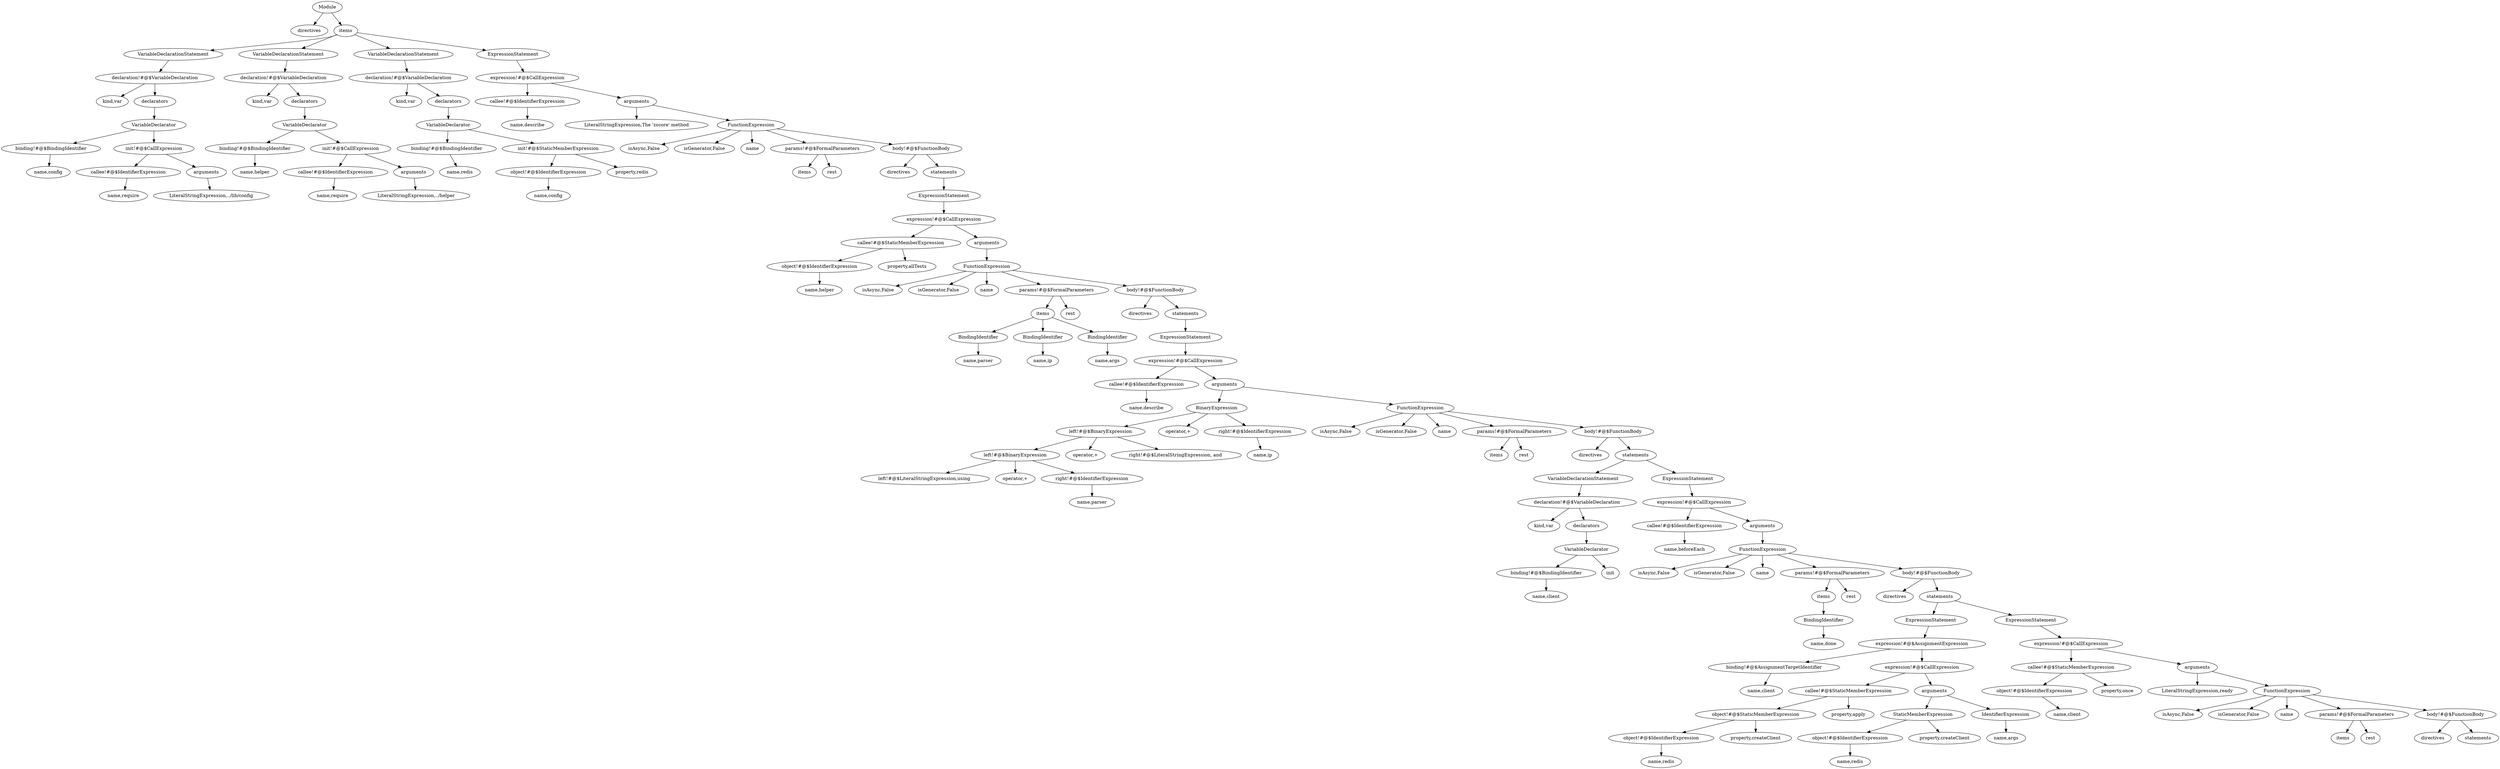 digraph G {

"a12a3776-ba77-41da-8744-0222b7fa4d5c" [ label = "Module" ];
"a12a3776-ba77-41da-8744-0222b7fa4d5c" -> "028b2617-6eb3-4ff0-a459-9dd6e8033aa8";
"a12a3776-ba77-41da-8744-0222b7fa4d5c" -> "c05d8e94-642a-4fba-bb1b-66911471aad3";
"c05d8e94-642a-4fba-bb1b-66911471aad3" [ label = "items" ];
"c05d8e94-642a-4fba-bb1b-66911471aad3" -> "2de48dd7-270f-46fc-9181-23569b451161";
"c05d8e94-642a-4fba-bb1b-66911471aad3" -> "2426d808-1a66-4dfa-a172-1aef1119a165";
"c05d8e94-642a-4fba-bb1b-66911471aad3" -> "2d878cae-712b-4899-9974-91788d306ae0";
"c05d8e94-642a-4fba-bb1b-66911471aad3" -> "5e07480a-25ea-458a-bcd1-69400b77099f";
"5e07480a-25ea-458a-bcd1-69400b77099f" [ label = "ExpressionStatement" ];
"5e07480a-25ea-458a-bcd1-69400b77099f" -> "b1d5821a-1927-4e32-ad0c-1116591aecdf";
"b1d5821a-1927-4e32-ad0c-1116591aecdf" [ label = "expression!#@$CallExpression" ];
"b1d5821a-1927-4e32-ad0c-1116591aecdf" -> "5f01dd3b-f799-4c8c-bd0e-12f6a656039f";
"b1d5821a-1927-4e32-ad0c-1116591aecdf" -> "4da8cc11-d5dc-4655-b42b-07a9556aa0e1";
"4da8cc11-d5dc-4655-b42b-07a9556aa0e1" [ label = "arguments" ];
"4da8cc11-d5dc-4655-b42b-07a9556aa0e1" -> "c87752e7-cbd5-4ee5-a9d7-39e1b45ac25f";
"4da8cc11-d5dc-4655-b42b-07a9556aa0e1" -> "d1de4c09-f584-4b60-ad0b-7a701b54be17";
"d1de4c09-f584-4b60-ad0b-7a701b54be17" [ label = "FunctionExpression" ];
"d1de4c09-f584-4b60-ad0b-7a701b54be17" -> "2e12b09a-146c-4f8a-9dc8-7d6f5577c362";
"d1de4c09-f584-4b60-ad0b-7a701b54be17" -> "86b2ceac-9639-45b2-bf60-80d60dd56a98";
"d1de4c09-f584-4b60-ad0b-7a701b54be17" -> "16ea0a1f-8254-4f51-8e19-ab36a137b838";
"d1de4c09-f584-4b60-ad0b-7a701b54be17" -> "125f9274-247f-4ac2-9b21-8e301318b5c7";
"d1de4c09-f584-4b60-ad0b-7a701b54be17" -> "89f7fac2-bd05-4776-8aaa-13b826f2ff33";
"89f7fac2-bd05-4776-8aaa-13b826f2ff33" [ label = "body!#@$FunctionBody" ];
"89f7fac2-bd05-4776-8aaa-13b826f2ff33" -> "31c9f1fe-163d-4e2a-802b-ab13a23a411f";
"89f7fac2-bd05-4776-8aaa-13b826f2ff33" -> "6c821df6-69ed-46ab-9c2d-8dcb0966b9df";
"6c821df6-69ed-46ab-9c2d-8dcb0966b9df" [ label = "statements" ];
"6c821df6-69ed-46ab-9c2d-8dcb0966b9df" -> "74d9c0fc-197d-40be-928f-f3d77afa16c4";
"74d9c0fc-197d-40be-928f-f3d77afa16c4" [ label = "ExpressionStatement" ];
"74d9c0fc-197d-40be-928f-f3d77afa16c4" -> "7f7dca89-5006-4fcb-be04-d8e478a918fe";
"7f7dca89-5006-4fcb-be04-d8e478a918fe" [ label = "expression!#@$CallExpression" ];
"7f7dca89-5006-4fcb-be04-d8e478a918fe" -> "4c066c10-f3fc-415c-820e-83db7239875b";
"7f7dca89-5006-4fcb-be04-d8e478a918fe" -> "d13dab01-1d97-47c9-b877-3a5536f17a06";
"d13dab01-1d97-47c9-b877-3a5536f17a06" [ label = "arguments" ];
"d13dab01-1d97-47c9-b877-3a5536f17a06" -> "80c9f2a6-9a50-4be0-803d-a112bfbf87af";
"80c9f2a6-9a50-4be0-803d-a112bfbf87af" [ label = "FunctionExpression" ];
"80c9f2a6-9a50-4be0-803d-a112bfbf87af" -> "8dcdf71e-f013-48ae-8834-c25c45386260";
"80c9f2a6-9a50-4be0-803d-a112bfbf87af" -> "b8b6e40d-0a91-41da-bfdb-64e1d57e9a5a";
"80c9f2a6-9a50-4be0-803d-a112bfbf87af" -> "88313032-8853-4a41-8d90-d56cc4919549";
"80c9f2a6-9a50-4be0-803d-a112bfbf87af" -> "9282c903-5a8d-4814-b894-5dd1277a3a25";
"80c9f2a6-9a50-4be0-803d-a112bfbf87af" -> "eb83e497-cbb2-4b3b-b82f-ebf26cc03803";
"eb83e497-cbb2-4b3b-b82f-ebf26cc03803" [ label = "body!#@$FunctionBody" ];
"eb83e497-cbb2-4b3b-b82f-ebf26cc03803" -> "fdb10d29-d7c0-4d4d-8f21-2dc72afe8de8";
"eb83e497-cbb2-4b3b-b82f-ebf26cc03803" -> "55cebcda-e693-42e3-9b68-cbda02f4cfda";
"55cebcda-e693-42e3-9b68-cbda02f4cfda" [ label = "statements" ];
"55cebcda-e693-42e3-9b68-cbda02f4cfda" -> "cee72028-7e8d-49a2-a2e7-58b1d2e1db4f";
"cee72028-7e8d-49a2-a2e7-58b1d2e1db4f" [ label = "ExpressionStatement" ];
"cee72028-7e8d-49a2-a2e7-58b1d2e1db4f" -> "1c4444ba-ff98-4417-a876-fd2d31cf8b99";
"1c4444ba-ff98-4417-a876-fd2d31cf8b99" [ label = "expression!#@$CallExpression" ];
"1c4444ba-ff98-4417-a876-fd2d31cf8b99" -> "44ef4267-d150-44b6-a300-34b007610754";
"1c4444ba-ff98-4417-a876-fd2d31cf8b99" -> "20075dda-f7c6-4e9d-ba27-692690a88ecc";
"20075dda-f7c6-4e9d-ba27-692690a88ecc" [ label = "arguments" ];
"20075dda-f7c6-4e9d-ba27-692690a88ecc" -> "70b9ff31-3139-43a3-94f4-298652004073";
"20075dda-f7c6-4e9d-ba27-692690a88ecc" -> "d9831d28-ae14-4ec0-8e6f-10bd060e9108";
"d9831d28-ae14-4ec0-8e6f-10bd060e9108" [ label = "FunctionExpression" ];
"d9831d28-ae14-4ec0-8e6f-10bd060e9108" -> "33d165ea-19b5-45fd-9465-8eae496e26c0";
"d9831d28-ae14-4ec0-8e6f-10bd060e9108" -> "023720ca-986f-4bc6-9707-ba917132c475";
"d9831d28-ae14-4ec0-8e6f-10bd060e9108" -> "c8f69c3f-3643-4727-8756-97dbcd18ebf1";
"d9831d28-ae14-4ec0-8e6f-10bd060e9108" -> "6af789fa-e771-45f8-be1f-61edf5b55886";
"d9831d28-ae14-4ec0-8e6f-10bd060e9108" -> "d3c38912-a5ff-4d13-bb85-753e25148e81";
"d3c38912-a5ff-4d13-bb85-753e25148e81" [ label = "body!#@$FunctionBody" ];
"d3c38912-a5ff-4d13-bb85-753e25148e81" -> "f617ab87-1b99-47ba-a661-f8d8c66ad1a1";
"d3c38912-a5ff-4d13-bb85-753e25148e81" -> "5e3d4d59-c815-4fde-94ba-e606158e0eb9";
"5e3d4d59-c815-4fde-94ba-e606158e0eb9" [ label = "statements" ];
"5e3d4d59-c815-4fde-94ba-e606158e0eb9" -> "503a67af-8a7f-4f6f-8bb8-ca0ce3ba02cd";
"5e3d4d59-c815-4fde-94ba-e606158e0eb9" -> "f9c00f58-ffc0-4623-ada2-909b722dac7a";
"f9c00f58-ffc0-4623-ada2-909b722dac7a" [ label = "ExpressionStatement" ];
"f9c00f58-ffc0-4623-ada2-909b722dac7a" -> "bf7c39f1-6389-4293-988e-7a4474d79c7a";
"bf7c39f1-6389-4293-988e-7a4474d79c7a" [ label = "expression!#@$CallExpression" ];
"bf7c39f1-6389-4293-988e-7a4474d79c7a" -> "28a9e312-e744-4514-b34a-1dc1cf43f985";
"bf7c39f1-6389-4293-988e-7a4474d79c7a" -> "e5d13e4e-3e94-432e-95d9-3aa46b1055e3";
"e5d13e4e-3e94-432e-95d9-3aa46b1055e3" [ label = "arguments" ];
"e5d13e4e-3e94-432e-95d9-3aa46b1055e3" -> "84d53df0-8568-462d-8a79-e90ef1db2735";
"84d53df0-8568-462d-8a79-e90ef1db2735" [ label = "FunctionExpression" ];
"84d53df0-8568-462d-8a79-e90ef1db2735" -> "8fcfcbcb-d093-4a2d-b157-32ed7f5a7026";
"84d53df0-8568-462d-8a79-e90ef1db2735" -> "c293c8b2-0091-4e73-a0b3-8179226f0a0f";
"84d53df0-8568-462d-8a79-e90ef1db2735" -> "f5bbcd6b-08ea-407a-aeac-0461eba06baf";
"84d53df0-8568-462d-8a79-e90ef1db2735" -> "3308ac51-cdc3-4265-b35a-0ae1374e2c46";
"84d53df0-8568-462d-8a79-e90ef1db2735" -> "daeab3f0-cddc-4575-8c52-75fcd657f419";
"daeab3f0-cddc-4575-8c52-75fcd657f419" [ label = "body!#@$FunctionBody" ];
"daeab3f0-cddc-4575-8c52-75fcd657f419" -> "4ade8cad-19f7-4f60-ab97-0a49c6e06ffb";
"daeab3f0-cddc-4575-8c52-75fcd657f419" -> "2e0be57a-c7df-4d5d-8764-6d9beb5ede61";
"2e0be57a-c7df-4d5d-8764-6d9beb5ede61" [ label = "statements" ];
"2e0be57a-c7df-4d5d-8764-6d9beb5ede61" -> "9af517a4-5b81-44f6-b765-9a52b88ccc3b";
"2e0be57a-c7df-4d5d-8764-6d9beb5ede61" -> "8933a641-4887-4286-b5d7-141aadd8fc48";
"8933a641-4887-4286-b5d7-141aadd8fc48" [ label = "ExpressionStatement" ];
"8933a641-4887-4286-b5d7-141aadd8fc48" -> "98b79de7-8d2e-4938-a0af-7058ddc76001";
"98b79de7-8d2e-4938-a0af-7058ddc76001" [ label = "expression!#@$CallExpression" ];
"98b79de7-8d2e-4938-a0af-7058ddc76001" -> "da59ddf6-fd6f-4fbb-9514-893027064f12";
"98b79de7-8d2e-4938-a0af-7058ddc76001" -> "51b003cc-f60d-4c0c-a461-9f34bcd01ba4";
"51b003cc-f60d-4c0c-a461-9f34bcd01ba4" [ label = "arguments" ];
"51b003cc-f60d-4c0c-a461-9f34bcd01ba4" -> "80b8e8ea-4773-4b16-b8e3-3731869801ac";
"51b003cc-f60d-4c0c-a461-9f34bcd01ba4" -> "c4e45102-67d2-464b-a02d-c0e7ca520baa";
"c4e45102-67d2-464b-a02d-c0e7ca520baa" [ label = "FunctionExpression" ];
"c4e45102-67d2-464b-a02d-c0e7ca520baa" -> "670f12e0-55fb-4cf1-a676-da3ac94051d0";
"c4e45102-67d2-464b-a02d-c0e7ca520baa" -> "be416bd9-7537-45ef-8e99-e69bfb09a55b";
"c4e45102-67d2-464b-a02d-c0e7ca520baa" -> "dbd6a19a-2707-4547-9743-353625f0cf85";
"c4e45102-67d2-464b-a02d-c0e7ca520baa" -> "abea6fb0-f63c-482d-bac6-6fbc207d486b";
"c4e45102-67d2-464b-a02d-c0e7ca520baa" -> "f5e8fc92-84c9-4f58-ac64-fae98ce82ebb";
"f5e8fc92-84c9-4f58-ac64-fae98ce82ebb" [ label = "body!#@$FunctionBody" ];
"f5e8fc92-84c9-4f58-ac64-fae98ce82ebb" -> "5006cad6-1e58-4149-99e8-2ec823086877";
"f5e8fc92-84c9-4f58-ac64-fae98ce82ebb" -> "0b8b9a6c-08e5-4924-b69e-e548e0d2e4d0";
"0b8b9a6c-08e5-4924-b69e-e548e0d2e4d0" [ label = "statements" ];
"5006cad6-1e58-4149-99e8-2ec823086877" [ label = "directives" ];
"abea6fb0-f63c-482d-bac6-6fbc207d486b" [ label = "params!#@$FormalParameters" ];
"abea6fb0-f63c-482d-bac6-6fbc207d486b" -> "44ac2e17-6c53-42ab-823c-1ab264584d1f";
"abea6fb0-f63c-482d-bac6-6fbc207d486b" -> "585f5a7c-6c5c-41dc-91a4-2ca5ca1e5ee4";
"585f5a7c-6c5c-41dc-91a4-2ca5ca1e5ee4" [ label = "rest" ];
"44ac2e17-6c53-42ab-823c-1ab264584d1f" [ label = "items" ];
"dbd6a19a-2707-4547-9743-353625f0cf85" [ label = "name" ];
"be416bd9-7537-45ef-8e99-e69bfb09a55b" [ label = "isGenerator,False" ];
"670f12e0-55fb-4cf1-a676-da3ac94051d0" [ label = "isAsync,False" ];
"80b8e8ea-4773-4b16-b8e3-3731869801ac" [ label = "LiteralStringExpression,ready" ];
"da59ddf6-fd6f-4fbb-9514-893027064f12" [ label = "callee!#@$StaticMemberExpression" ];
"da59ddf6-fd6f-4fbb-9514-893027064f12" -> "565ad20c-45b9-45b9-a4bf-d36700e14aec";
"da59ddf6-fd6f-4fbb-9514-893027064f12" -> "b93a8546-0246-42a5-a91a-84f72d110c43";
"b93a8546-0246-42a5-a91a-84f72d110c43" [ label = "property,once" ];
"565ad20c-45b9-45b9-a4bf-d36700e14aec" [ label = "object!#@$IdentifierExpression" ];
"565ad20c-45b9-45b9-a4bf-d36700e14aec" -> "257bb5e1-643e-4a26-9b32-a6bccf6c75cf";
"257bb5e1-643e-4a26-9b32-a6bccf6c75cf" [ label = "name,client" ];
"9af517a4-5b81-44f6-b765-9a52b88ccc3b" [ label = "ExpressionStatement" ];
"9af517a4-5b81-44f6-b765-9a52b88ccc3b" -> "09441c36-119d-4059-abef-5b6cd7771a2e";
"09441c36-119d-4059-abef-5b6cd7771a2e" [ label = "expression!#@$AssignmentExpression" ];
"09441c36-119d-4059-abef-5b6cd7771a2e" -> "c714e4ce-b88f-457b-89f3-7715fb25862e";
"09441c36-119d-4059-abef-5b6cd7771a2e" -> "17c30213-0f3c-4d60-b223-8d1e3a01f3e0";
"17c30213-0f3c-4d60-b223-8d1e3a01f3e0" [ label = "expression!#@$CallExpression" ];
"17c30213-0f3c-4d60-b223-8d1e3a01f3e0" -> "acf28162-0ede-4b9f-b1a3-de99aa4d1098";
"17c30213-0f3c-4d60-b223-8d1e3a01f3e0" -> "6e0bfc1d-bd03-420e-9744-e69b31a1b87a";
"6e0bfc1d-bd03-420e-9744-e69b31a1b87a" [ label = "arguments" ];
"6e0bfc1d-bd03-420e-9744-e69b31a1b87a" -> "621b1aa7-4246-42fa-a41e-0983e8177ec3";
"6e0bfc1d-bd03-420e-9744-e69b31a1b87a" -> "32fef902-59a0-4a02-b94f-a4b85f03cf70";
"32fef902-59a0-4a02-b94f-a4b85f03cf70" [ label = "IdentifierExpression" ];
"32fef902-59a0-4a02-b94f-a4b85f03cf70" -> "8f3969f1-f72f-4a65-b15b-41312a6cd3d5";
"8f3969f1-f72f-4a65-b15b-41312a6cd3d5" [ label = "name,args" ];
"621b1aa7-4246-42fa-a41e-0983e8177ec3" [ label = "StaticMemberExpression" ];
"621b1aa7-4246-42fa-a41e-0983e8177ec3" -> "cc5513f5-8287-4874-9624-67d25a5c199c";
"621b1aa7-4246-42fa-a41e-0983e8177ec3" -> "85fe98c5-decc-4b9e-b1a7-2c1425567c7e";
"85fe98c5-decc-4b9e-b1a7-2c1425567c7e" [ label = "property,createClient" ];
"cc5513f5-8287-4874-9624-67d25a5c199c" [ label = "object!#@$IdentifierExpression" ];
"cc5513f5-8287-4874-9624-67d25a5c199c" -> "314a8386-adb2-4b31-b440-a57c6bb3e1ac";
"314a8386-adb2-4b31-b440-a57c6bb3e1ac" [ label = "name,redis" ];
"acf28162-0ede-4b9f-b1a3-de99aa4d1098" [ label = "callee!#@$StaticMemberExpression" ];
"acf28162-0ede-4b9f-b1a3-de99aa4d1098" -> "53b959ff-9e89-4f95-86a8-d16dba61a748";
"acf28162-0ede-4b9f-b1a3-de99aa4d1098" -> "40f36ab0-2641-4aae-8c5c-c56d639a9857";
"40f36ab0-2641-4aae-8c5c-c56d639a9857" [ label = "property,apply" ];
"53b959ff-9e89-4f95-86a8-d16dba61a748" [ label = "object!#@$StaticMemberExpression" ];
"53b959ff-9e89-4f95-86a8-d16dba61a748" -> "68411256-bf15-4eca-b384-70aae5e7258b";
"53b959ff-9e89-4f95-86a8-d16dba61a748" -> "57c00d56-23ae-450c-b688-935f4bc21e02";
"57c00d56-23ae-450c-b688-935f4bc21e02" [ label = "property,createClient" ];
"68411256-bf15-4eca-b384-70aae5e7258b" [ label = "object!#@$IdentifierExpression" ];
"68411256-bf15-4eca-b384-70aae5e7258b" -> "44a92aa8-e3f0-4f98-887a-123965dc3ca9";
"44a92aa8-e3f0-4f98-887a-123965dc3ca9" [ label = "name,redis" ];
"c714e4ce-b88f-457b-89f3-7715fb25862e" [ label = "binding!#@$AssignmentTargetIdentifier" ];
"c714e4ce-b88f-457b-89f3-7715fb25862e" -> "b988bbb9-37dc-4949-bb96-7b9abc737c08";
"b988bbb9-37dc-4949-bb96-7b9abc737c08" [ label = "name,client" ];
"4ade8cad-19f7-4f60-ab97-0a49c6e06ffb" [ label = "directives" ];
"3308ac51-cdc3-4265-b35a-0ae1374e2c46" [ label = "params!#@$FormalParameters" ];
"3308ac51-cdc3-4265-b35a-0ae1374e2c46" -> "ec2f3fda-16c1-489e-89fd-e4d2b85c9716";
"3308ac51-cdc3-4265-b35a-0ae1374e2c46" -> "d2c9c10a-11c4-402c-8e03-a798ac2941e8";
"d2c9c10a-11c4-402c-8e03-a798ac2941e8" [ label = "rest" ];
"ec2f3fda-16c1-489e-89fd-e4d2b85c9716" [ label = "items" ];
"ec2f3fda-16c1-489e-89fd-e4d2b85c9716" -> "a528bb9b-cdb5-4e8e-ab39-e0adb665e87f";
"a528bb9b-cdb5-4e8e-ab39-e0adb665e87f" [ label = "BindingIdentifier" ];
"a528bb9b-cdb5-4e8e-ab39-e0adb665e87f" -> "e3d71cd8-c59e-4974-91a4-a3b153b67a03";
"e3d71cd8-c59e-4974-91a4-a3b153b67a03" [ label = "name,done" ];
"f5bbcd6b-08ea-407a-aeac-0461eba06baf" [ label = "name" ];
"c293c8b2-0091-4e73-a0b3-8179226f0a0f" [ label = "isGenerator,False" ];
"8fcfcbcb-d093-4a2d-b157-32ed7f5a7026" [ label = "isAsync,False" ];
"28a9e312-e744-4514-b34a-1dc1cf43f985" [ label = "callee!#@$IdentifierExpression" ];
"28a9e312-e744-4514-b34a-1dc1cf43f985" -> "465122c6-73de-4295-b736-994b74eb88c1";
"465122c6-73de-4295-b736-994b74eb88c1" [ label = "name,beforeEach" ];
"503a67af-8a7f-4f6f-8bb8-ca0ce3ba02cd" [ label = "VariableDeclarationStatement" ];
"503a67af-8a7f-4f6f-8bb8-ca0ce3ba02cd" -> "a35573c5-9d35-47ac-81fa-b6204d59902e";
"a35573c5-9d35-47ac-81fa-b6204d59902e" [ label = "declaration!#@$VariableDeclaration" ];
"a35573c5-9d35-47ac-81fa-b6204d59902e" -> "3007933f-6da8-44c5-9a4b-182b00202122";
"a35573c5-9d35-47ac-81fa-b6204d59902e" -> "80cb6d17-73fd-48f5-a262-a1d306709f6f";
"80cb6d17-73fd-48f5-a262-a1d306709f6f" [ label = "declarators" ];
"80cb6d17-73fd-48f5-a262-a1d306709f6f" -> "d3a6a9ab-d1aa-419f-a01b-fe42182faebc";
"d3a6a9ab-d1aa-419f-a01b-fe42182faebc" [ label = "VariableDeclarator" ];
"d3a6a9ab-d1aa-419f-a01b-fe42182faebc" -> "28d3e987-19a0-4f2c-ba7c-b9e31266faf4";
"d3a6a9ab-d1aa-419f-a01b-fe42182faebc" -> "9b8913a6-8fb9-4e36-95cc-d326a0aec017";
"9b8913a6-8fb9-4e36-95cc-d326a0aec017" [ label = "init" ];
"28d3e987-19a0-4f2c-ba7c-b9e31266faf4" [ label = "binding!#@$BindingIdentifier" ];
"28d3e987-19a0-4f2c-ba7c-b9e31266faf4" -> "78e5f6d4-e249-463c-ae96-896a2513fb44";
"78e5f6d4-e249-463c-ae96-896a2513fb44" [ label = "name,client" ];
"3007933f-6da8-44c5-9a4b-182b00202122" [ label = "kind,var" ];
"f617ab87-1b99-47ba-a661-f8d8c66ad1a1" [ label = "directives" ];
"6af789fa-e771-45f8-be1f-61edf5b55886" [ label = "params!#@$FormalParameters" ];
"6af789fa-e771-45f8-be1f-61edf5b55886" -> "9974e108-58c0-4a46-b338-5cba2acd0919";
"6af789fa-e771-45f8-be1f-61edf5b55886" -> "2f20bb49-2b08-436c-b97d-7d16cc15b104";
"2f20bb49-2b08-436c-b97d-7d16cc15b104" [ label = "rest" ];
"9974e108-58c0-4a46-b338-5cba2acd0919" [ label = "items" ];
"c8f69c3f-3643-4727-8756-97dbcd18ebf1" [ label = "name" ];
"023720ca-986f-4bc6-9707-ba917132c475" [ label = "isGenerator,False" ];
"33d165ea-19b5-45fd-9465-8eae496e26c0" [ label = "isAsync,False" ];
"70b9ff31-3139-43a3-94f4-298652004073" [ label = "BinaryExpression" ];
"70b9ff31-3139-43a3-94f4-298652004073" -> "6c75c12e-81de-42d7-9d24-d10e96913abe";
"70b9ff31-3139-43a3-94f4-298652004073" -> "72b46c67-5f94-41f9-ba09-90efa8938386";
"70b9ff31-3139-43a3-94f4-298652004073" -> "1be939f0-1805-420a-ba68-4421bb04affb";
"1be939f0-1805-420a-ba68-4421bb04affb" [ label = "right!#@$IdentifierExpression" ];
"1be939f0-1805-420a-ba68-4421bb04affb" -> "fed5b720-92f7-40db-ba25-fa0262636dc8";
"fed5b720-92f7-40db-ba25-fa0262636dc8" [ label = "name,ip" ];
"72b46c67-5f94-41f9-ba09-90efa8938386" [ label = "operator,+" ];
"6c75c12e-81de-42d7-9d24-d10e96913abe" [ label = "left!#@$BinaryExpression" ];
"6c75c12e-81de-42d7-9d24-d10e96913abe" -> "484d886b-2f98-437d-9533-57a272bcd01b";
"6c75c12e-81de-42d7-9d24-d10e96913abe" -> "29a0083b-4ceb-4b72-82e9-d0a10b320ea1";
"6c75c12e-81de-42d7-9d24-d10e96913abe" -> "74b35647-bc31-48d3-92eb-7a2805bb3854";
"74b35647-bc31-48d3-92eb-7a2805bb3854" [ label = "right!#@$LiteralStringExpression, and " ];
"29a0083b-4ceb-4b72-82e9-d0a10b320ea1" [ label = "operator,+" ];
"484d886b-2f98-437d-9533-57a272bcd01b" [ label = "left!#@$BinaryExpression" ];
"484d886b-2f98-437d-9533-57a272bcd01b" -> "ca8cc52b-d350-4dd3-8c0d-ccc14e44f6e0";
"484d886b-2f98-437d-9533-57a272bcd01b" -> "ebdb1986-2674-4944-a733-e364dca7ff84";
"484d886b-2f98-437d-9533-57a272bcd01b" -> "5bf8fdf9-bd23-4917-89a1-c90f3949c15f";
"5bf8fdf9-bd23-4917-89a1-c90f3949c15f" [ label = "right!#@$IdentifierExpression" ];
"5bf8fdf9-bd23-4917-89a1-c90f3949c15f" -> "82f978bf-796d-4bc9-8b26-4df981b0f8fa";
"82f978bf-796d-4bc9-8b26-4df981b0f8fa" [ label = "name,parser" ];
"ebdb1986-2674-4944-a733-e364dca7ff84" [ label = "operator,+" ];
"ca8cc52b-d350-4dd3-8c0d-ccc14e44f6e0" [ label = "left!#@$LiteralStringExpression,using " ];
"44ef4267-d150-44b6-a300-34b007610754" [ label = "callee!#@$IdentifierExpression" ];
"44ef4267-d150-44b6-a300-34b007610754" -> "6f97103b-9e0f-4616-8f01-5bacf65ead88";
"6f97103b-9e0f-4616-8f01-5bacf65ead88" [ label = "name,describe" ];
"fdb10d29-d7c0-4d4d-8f21-2dc72afe8de8" [ label = "directives" ];
"9282c903-5a8d-4814-b894-5dd1277a3a25" [ label = "params!#@$FormalParameters" ];
"9282c903-5a8d-4814-b894-5dd1277a3a25" -> "462129c8-23eb-44f0-80aa-3c79133cb230";
"9282c903-5a8d-4814-b894-5dd1277a3a25" -> "0977c71e-3ab1-4e73-9069-85d095cee82b";
"0977c71e-3ab1-4e73-9069-85d095cee82b" [ label = "rest" ];
"462129c8-23eb-44f0-80aa-3c79133cb230" [ label = "items" ];
"462129c8-23eb-44f0-80aa-3c79133cb230" -> "8e9ba3bc-859b-42a7-812c-31e35eacc8cd";
"462129c8-23eb-44f0-80aa-3c79133cb230" -> "260c8cf6-275d-4f76-b6ec-c2d415bc858e";
"462129c8-23eb-44f0-80aa-3c79133cb230" -> "4024d11f-ad7d-4dc8-9aae-74afe2320919";
"4024d11f-ad7d-4dc8-9aae-74afe2320919" [ label = "BindingIdentifier" ];
"4024d11f-ad7d-4dc8-9aae-74afe2320919" -> "b57ca472-79d4-446b-8e10-2da6e2fb0908";
"b57ca472-79d4-446b-8e10-2da6e2fb0908" [ label = "name,args" ];
"260c8cf6-275d-4f76-b6ec-c2d415bc858e" [ label = "BindingIdentifier" ];
"260c8cf6-275d-4f76-b6ec-c2d415bc858e" -> "9543cc68-4dda-4475-ac1a-fd78e3d0f5e5";
"9543cc68-4dda-4475-ac1a-fd78e3d0f5e5" [ label = "name,ip" ];
"8e9ba3bc-859b-42a7-812c-31e35eacc8cd" [ label = "BindingIdentifier" ];
"8e9ba3bc-859b-42a7-812c-31e35eacc8cd" -> "786e61f7-32d2-4400-82e5-9dcc68d3fbbf";
"786e61f7-32d2-4400-82e5-9dcc68d3fbbf" [ label = "name,parser" ];
"88313032-8853-4a41-8d90-d56cc4919549" [ label = "name" ];
"b8b6e40d-0a91-41da-bfdb-64e1d57e9a5a" [ label = "isGenerator,False" ];
"8dcdf71e-f013-48ae-8834-c25c45386260" [ label = "isAsync,False" ];
"4c066c10-f3fc-415c-820e-83db7239875b" [ label = "callee!#@$StaticMemberExpression" ];
"4c066c10-f3fc-415c-820e-83db7239875b" -> "3f2a5f7f-d770-4a7f-a743-60fcf139f783";
"4c066c10-f3fc-415c-820e-83db7239875b" -> "d7107de1-2c1d-46d1-a87a-61fe05c294aa";
"d7107de1-2c1d-46d1-a87a-61fe05c294aa" [ label = "property,allTests" ];
"3f2a5f7f-d770-4a7f-a743-60fcf139f783" [ label = "object!#@$IdentifierExpression" ];
"3f2a5f7f-d770-4a7f-a743-60fcf139f783" -> "46b17657-de70-4ffd-b7ca-fce70940c772";
"46b17657-de70-4ffd-b7ca-fce70940c772" [ label = "name,helper" ];
"31c9f1fe-163d-4e2a-802b-ab13a23a411f" [ label = "directives" ];
"125f9274-247f-4ac2-9b21-8e301318b5c7" [ label = "params!#@$FormalParameters" ];
"125f9274-247f-4ac2-9b21-8e301318b5c7" -> "1d037f37-9ddd-490b-97d8-73305013587f";
"125f9274-247f-4ac2-9b21-8e301318b5c7" -> "3e5d08da-0b83-4010-a55f-5e1f975ed496";
"3e5d08da-0b83-4010-a55f-5e1f975ed496" [ label = "rest" ];
"1d037f37-9ddd-490b-97d8-73305013587f" [ label = "items" ];
"16ea0a1f-8254-4f51-8e19-ab36a137b838" [ label = "name" ];
"86b2ceac-9639-45b2-bf60-80d60dd56a98" [ label = "isGenerator,False" ];
"2e12b09a-146c-4f8a-9dc8-7d6f5577c362" [ label = "isAsync,False" ];
"c87752e7-cbd5-4ee5-a9d7-39e1b45ac25f" [ label = "LiteralStringExpression,The 'zscore' method" ];
"5f01dd3b-f799-4c8c-bd0e-12f6a656039f" [ label = "callee!#@$IdentifierExpression" ];
"5f01dd3b-f799-4c8c-bd0e-12f6a656039f" -> "d97863f9-1199-4bc8-933b-e5fa031b037c";
"d97863f9-1199-4bc8-933b-e5fa031b037c" [ label = "name,describe" ];
"2d878cae-712b-4899-9974-91788d306ae0" [ label = "VariableDeclarationStatement" ];
"2d878cae-712b-4899-9974-91788d306ae0" -> "61ab55b7-58bd-4cf9-b6c9-704d3e34a0c8";
"61ab55b7-58bd-4cf9-b6c9-704d3e34a0c8" [ label = "declaration!#@$VariableDeclaration" ];
"61ab55b7-58bd-4cf9-b6c9-704d3e34a0c8" -> "37c0ab5a-f975-4138-9bb7-c09a671730f0";
"61ab55b7-58bd-4cf9-b6c9-704d3e34a0c8" -> "783af111-0ebc-4d24-a77e-2ca40ffd2915";
"783af111-0ebc-4d24-a77e-2ca40ffd2915" [ label = "declarators" ];
"783af111-0ebc-4d24-a77e-2ca40ffd2915" -> "8ecbe66d-38f3-4c2b-8363-f5decab71f13";
"8ecbe66d-38f3-4c2b-8363-f5decab71f13" [ label = "VariableDeclarator" ];
"8ecbe66d-38f3-4c2b-8363-f5decab71f13" -> "efbd5394-4d04-47c7-98b9-94947f1f46e9";
"8ecbe66d-38f3-4c2b-8363-f5decab71f13" -> "1f4506b3-8ce1-4d0a-8011-41c4e3c914e1";
"1f4506b3-8ce1-4d0a-8011-41c4e3c914e1" [ label = "init!#@$StaticMemberExpression" ];
"1f4506b3-8ce1-4d0a-8011-41c4e3c914e1" -> "395627d3-3b24-434c-b4e0-fb652504afe6";
"1f4506b3-8ce1-4d0a-8011-41c4e3c914e1" -> "1aca5114-37c5-4efb-b574-b384c3f9c7d2";
"1aca5114-37c5-4efb-b574-b384c3f9c7d2" [ label = "property,redis" ];
"395627d3-3b24-434c-b4e0-fb652504afe6" [ label = "object!#@$IdentifierExpression" ];
"395627d3-3b24-434c-b4e0-fb652504afe6" -> "f727b0cf-d1bb-4f2f-9612-10d0f26c5338";
"f727b0cf-d1bb-4f2f-9612-10d0f26c5338" [ label = "name,config" ];
"efbd5394-4d04-47c7-98b9-94947f1f46e9" [ label = "binding!#@$BindingIdentifier" ];
"efbd5394-4d04-47c7-98b9-94947f1f46e9" -> "79580be4-9b65-4e9c-b450-58788b68241b";
"79580be4-9b65-4e9c-b450-58788b68241b" [ label = "name,redis" ];
"37c0ab5a-f975-4138-9bb7-c09a671730f0" [ label = "kind,var" ];
"2426d808-1a66-4dfa-a172-1aef1119a165" [ label = "VariableDeclarationStatement" ];
"2426d808-1a66-4dfa-a172-1aef1119a165" -> "3da92c24-d026-4a36-8433-6c7ce95ba25e";
"3da92c24-d026-4a36-8433-6c7ce95ba25e" [ label = "declaration!#@$VariableDeclaration" ];
"3da92c24-d026-4a36-8433-6c7ce95ba25e" -> "47b8f0e3-20f3-4e04-aabe-bdbc4d72ebd5";
"3da92c24-d026-4a36-8433-6c7ce95ba25e" -> "3c744289-f5ea-4cf5-b7e1-67f721c32155";
"3c744289-f5ea-4cf5-b7e1-67f721c32155" [ label = "declarators" ];
"3c744289-f5ea-4cf5-b7e1-67f721c32155" -> "ba7e1097-f33f-4cac-b840-1694920eef44";
"ba7e1097-f33f-4cac-b840-1694920eef44" [ label = "VariableDeclarator" ];
"ba7e1097-f33f-4cac-b840-1694920eef44" -> "17641b1f-1cae-401d-8d7e-5028fcc94ff7";
"ba7e1097-f33f-4cac-b840-1694920eef44" -> "ff92381b-14ca-457b-b77f-3ad6d13a10d8";
"ff92381b-14ca-457b-b77f-3ad6d13a10d8" [ label = "init!#@$CallExpression" ];
"ff92381b-14ca-457b-b77f-3ad6d13a10d8" -> "a6e01ea7-5156-4d3d-9408-d4fdc3004056";
"ff92381b-14ca-457b-b77f-3ad6d13a10d8" -> "e1ebdcbd-8a05-4a84-b5b9-aa1a587c22f0";
"e1ebdcbd-8a05-4a84-b5b9-aa1a587c22f0" [ label = "arguments" ];
"e1ebdcbd-8a05-4a84-b5b9-aa1a587c22f0" -> "1408193a-c0fa-454b-b759-40650551c53b";
"1408193a-c0fa-454b-b759-40650551c53b" [ label = "LiteralStringExpression,../helper" ];
"a6e01ea7-5156-4d3d-9408-d4fdc3004056" [ label = "callee!#@$IdentifierExpression" ];
"a6e01ea7-5156-4d3d-9408-d4fdc3004056" -> "851e0552-afba-423d-ab59-471332c46977";
"851e0552-afba-423d-ab59-471332c46977" [ label = "name,require" ];
"17641b1f-1cae-401d-8d7e-5028fcc94ff7" [ label = "binding!#@$BindingIdentifier" ];
"17641b1f-1cae-401d-8d7e-5028fcc94ff7" -> "0f99e2b3-0cc7-4a02-8a31-34678e8160f7";
"0f99e2b3-0cc7-4a02-8a31-34678e8160f7" [ label = "name,helper" ];
"47b8f0e3-20f3-4e04-aabe-bdbc4d72ebd5" [ label = "kind,var" ];
"2de48dd7-270f-46fc-9181-23569b451161" [ label = "VariableDeclarationStatement" ];
"2de48dd7-270f-46fc-9181-23569b451161" -> "75ea78bc-03c2-4d25-b8e0-5164b469901c";
"75ea78bc-03c2-4d25-b8e0-5164b469901c" [ label = "declaration!#@$VariableDeclaration" ];
"75ea78bc-03c2-4d25-b8e0-5164b469901c" -> "51300095-fd80-4c2b-8fc1-418deb09bce3";
"75ea78bc-03c2-4d25-b8e0-5164b469901c" -> "1d57e706-0679-48b2-82ef-2e27941c829b";
"1d57e706-0679-48b2-82ef-2e27941c829b" [ label = "declarators" ];
"1d57e706-0679-48b2-82ef-2e27941c829b" -> "845e9507-30e9-4497-9d0c-34e90858a300";
"845e9507-30e9-4497-9d0c-34e90858a300" [ label = "VariableDeclarator" ];
"845e9507-30e9-4497-9d0c-34e90858a300" -> "2590976f-db01-4d77-af49-d9b295c0a2ae";
"845e9507-30e9-4497-9d0c-34e90858a300" -> "910d7fa9-c13f-4503-9780-ccf357a31949";
"910d7fa9-c13f-4503-9780-ccf357a31949" [ label = "init!#@$CallExpression" ];
"910d7fa9-c13f-4503-9780-ccf357a31949" -> "2f5f1b81-8f41-4eb2-8d3a-34750081cb33";
"910d7fa9-c13f-4503-9780-ccf357a31949" -> "a7fb23c8-7430-4061-8f7a-a536fbb9c6b1";
"a7fb23c8-7430-4061-8f7a-a536fbb9c6b1" [ label = "arguments" ];
"a7fb23c8-7430-4061-8f7a-a536fbb9c6b1" -> "bd46ae0f-f10f-4ff8-88c4-58392f7e9066";
"bd46ae0f-f10f-4ff8-88c4-58392f7e9066" [ label = "LiteralStringExpression,../lib/config" ];
"2f5f1b81-8f41-4eb2-8d3a-34750081cb33" [ label = "callee!#@$IdentifierExpression" ];
"2f5f1b81-8f41-4eb2-8d3a-34750081cb33" -> "07a174a9-1e9c-43a1-8681-7f941779baac";
"07a174a9-1e9c-43a1-8681-7f941779baac" [ label = "name,require" ];
"2590976f-db01-4d77-af49-d9b295c0a2ae" [ label = "binding!#@$BindingIdentifier" ];
"2590976f-db01-4d77-af49-d9b295c0a2ae" -> "835e176a-68b7-4daf-95d0-ee759047605d";
"835e176a-68b7-4daf-95d0-ee759047605d" [ label = "name,config" ];
"51300095-fd80-4c2b-8fc1-418deb09bce3" [ label = "kind,var" ];
"028b2617-6eb3-4ff0-a459-9dd6e8033aa8" [ label = "directives" ];
}